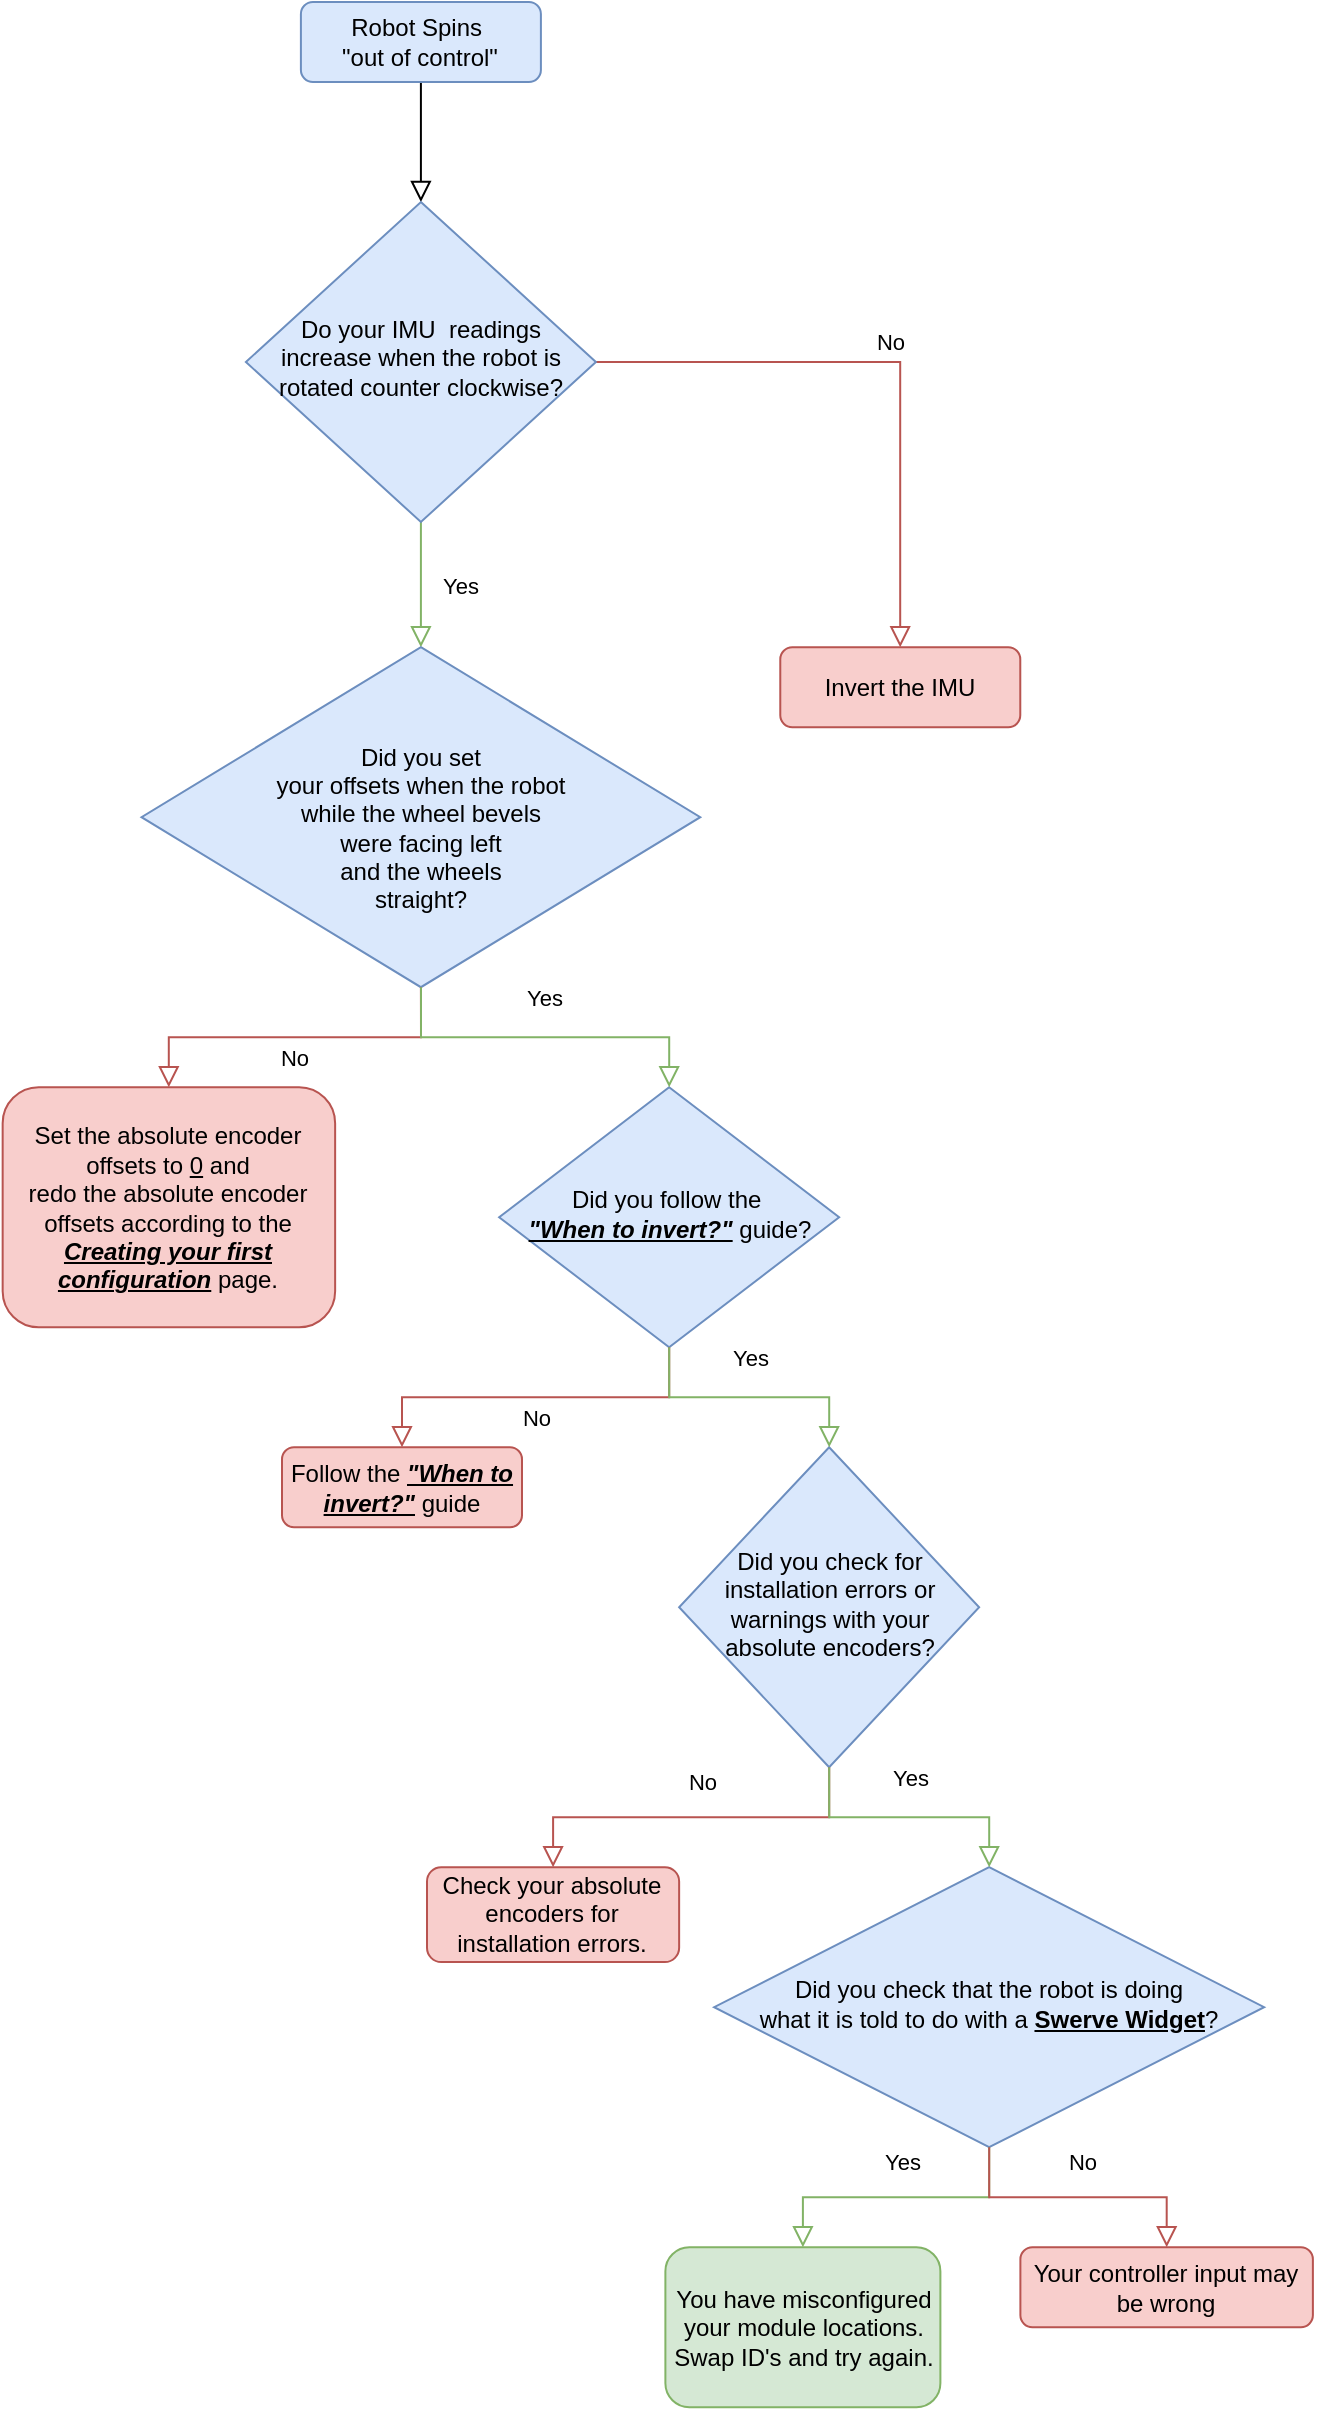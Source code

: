 <mxfile version="17.1.1" type="device"><diagram id="C5RBs43oDa-KdzZeNtuy" name="Page-1"><mxGraphModel dx="1185" dy="1834" grid="1" gridSize="10" guides="1" tooltips="1" connect="1" arrows="1" fold="1" page="1" pageScale="1" pageWidth="827" pageHeight="1169" math="0" shadow="0"><root><mxCell id="WIyWlLk6GJQsqaUBKTNV-0"/><mxCell id="WIyWlLk6GJQsqaUBKTNV-1" parent="WIyWlLk6GJQsqaUBKTNV-0"/><mxCell id="WIyWlLk6GJQsqaUBKTNV-2" value="" style="rounded=0;html=1;jettySize=auto;orthogonalLoop=1;fontSize=11;endArrow=block;endFill=0;endSize=8;strokeWidth=1;shadow=0;labelBackgroundColor=none;edgeStyle=orthogonalEdgeStyle;fontFamily=Helvetica;" parent="WIyWlLk6GJQsqaUBKTNV-1" source="WIyWlLk6GJQsqaUBKTNV-3" target="WIyWlLk6GJQsqaUBKTNV-6" edge="1"><mxGeometry relative="1" as="geometry"/></mxCell><mxCell id="WIyWlLk6GJQsqaUBKTNV-3" value="Robot Spins&amp;nbsp;&lt;br&gt;&quot;out of control&quot;" style="rounded=1;whiteSpace=wrap;html=1;fontSize=12;glass=0;strokeWidth=1;shadow=0;fontFamily=Helvetica;fillColor=#dae8fc;strokeColor=#6c8ebf;" parent="WIyWlLk6GJQsqaUBKTNV-1" vertex="1"><mxGeometry x="409.45" y="-250" width="120" height="40" as="geometry"/></mxCell><mxCell id="WIyWlLk6GJQsqaUBKTNV-4" value="Yes" style="rounded=0;html=1;jettySize=auto;orthogonalLoop=1;fontSize=11;endArrow=block;endFill=0;endSize=8;strokeWidth=1;shadow=0;labelBackgroundColor=default;edgeStyle=orthogonalEdgeStyle;fontFamily=Helvetica;entryX=0.5;entryY=0;entryDx=0;entryDy=0;fillColor=#d5e8d4;strokeColor=#82b366;" parent="WIyWlLk6GJQsqaUBKTNV-1" source="WIyWlLk6GJQsqaUBKTNV-6" target="A4UskfdQ5K4owVczdph5-12" edge="1"><mxGeometry y="20" relative="1" as="geometry"><mxPoint as="offset"/></mxGeometry></mxCell><mxCell id="WIyWlLk6GJQsqaUBKTNV-5" value="No" style="edgeStyle=orthogonalEdgeStyle;rounded=0;html=1;jettySize=auto;orthogonalLoop=1;fontSize=11;endArrow=block;endFill=0;endSize=8;strokeWidth=1;shadow=0;labelBackgroundColor=default;fontFamily=Helvetica;fillColor=#f8cecc;strokeColor=#b85450;" parent="WIyWlLk6GJQsqaUBKTNV-1" source="WIyWlLk6GJQsqaUBKTNV-6" target="WIyWlLk6GJQsqaUBKTNV-7" edge="1"><mxGeometry y="10" relative="1" as="geometry"><mxPoint as="offset"/></mxGeometry></mxCell><mxCell id="WIyWlLk6GJQsqaUBKTNV-6" value="Do your IMU&amp;nbsp; readings increase when the robot is rotated counter clockwise?" style="rhombus;whiteSpace=wrap;html=1;shadow=0;fontFamily=Helvetica;fontSize=12;align=center;strokeWidth=1;spacing=6;spacingTop=-4;fillColor=#dae8fc;strokeColor=#6c8ebf;" parent="WIyWlLk6GJQsqaUBKTNV-1" vertex="1"><mxGeometry x="381.95" y="-150" width="175" height="160" as="geometry"/></mxCell><mxCell id="WIyWlLk6GJQsqaUBKTNV-7" value="Invert the IMU" style="rounded=1;whiteSpace=wrap;html=1;fontSize=12;glass=0;strokeWidth=1;shadow=0;fontFamily=Helvetica;fillColor=#f8cecc;strokeColor=#b85450;" parent="WIyWlLk6GJQsqaUBKTNV-1" vertex="1"><mxGeometry x="649.14" y="72.61" width="120" height="40" as="geometry"/></mxCell><mxCell id="WIyWlLk6GJQsqaUBKTNV-10" value="Did you follow the&amp;nbsp;&lt;br&gt;&lt;u style=&quot;font-weight: bold ; font-style: italic&quot;&gt;&quot;When to invert?&quot;&lt;/u&gt;&amp;nbsp;guide?" style="rhombus;whiteSpace=wrap;html=1;shadow=0;fontFamily=Helvetica;fontSize=12;align=center;strokeWidth=1;spacing=6;spacingTop=-4;fillColor=#dae8fc;strokeColor=#6c8ebf;" parent="WIyWlLk6GJQsqaUBKTNV-1" vertex="1"><mxGeometry x="508.57" y="292.61" width="170" height="130" as="geometry"/></mxCell><mxCell id="WIyWlLk6GJQsqaUBKTNV-11" value="Follow the &lt;u style=&quot;font-weight: bold ; font-style: italic&quot;&gt;&quot;When to invert?&quot;&lt;/u&gt;&amp;nbsp;guide" style="rounded=1;whiteSpace=wrap;html=1;fontSize=12;glass=0;strokeWidth=1;shadow=0;fontFamily=Helvetica;fillColor=#f8cecc;strokeColor=#b85450;" parent="WIyWlLk6GJQsqaUBKTNV-1" vertex="1"><mxGeometry x="400" y="472.61" width="120" height="40" as="geometry"/></mxCell><mxCell id="WIyWlLk6GJQsqaUBKTNV-12" value="Check your absolute encoders for installation errors." style="rounded=1;whiteSpace=wrap;html=1;fontSize=12;glass=0;strokeWidth=1;shadow=0;fontFamily=Helvetica;fillColor=#f8cecc;strokeColor=#b85450;" parent="WIyWlLk6GJQsqaUBKTNV-1" vertex="1"><mxGeometry x="472.5" y="682.61" width="126.07" height="47.39" as="geometry"/></mxCell><mxCell id="A4UskfdQ5K4owVczdph5-1" value="Did you check for installation errors or warnings with your absolute encoders?" style="rhombus;whiteSpace=wrap;html=1;shadow=0;fontFamily=Helvetica;fontSize=12;align=center;strokeWidth=1;spacing=6;spacingTop=-4;fillColor=#dae8fc;strokeColor=#6c8ebf;" vertex="1" parent="WIyWlLk6GJQsqaUBKTNV-1"><mxGeometry x="598.57" y="472.61" width="150" height="160" as="geometry"/></mxCell><mxCell id="A4UskfdQ5K4owVczdph5-3" value="Did you check that the robot is doing &lt;br&gt;what it is told to do with a &lt;u&gt;&lt;b&gt;Swerve Widget&lt;/b&gt;&lt;/u&gt;?" style="rhombus;whiteSpace=wrap;html=1;shadow=0;fontFamily=Helvetica;fontSize=12;align=center;strokeWidth=1;spacing=6;spacingTop=-4;fillColor=#dae8fc;strokeColor=#6c8ebf;" vertex="1" parent="WIyWlLk6GJQsqaUBKTNV-1"><mxGeometry x="616.07" y="682.61" width="275" height="140" as="geometry"/></mxCell><mxCell id="A4UskfdQ5K4owVczdph5-6" value="Your controller input may be wrong" style="rounded=1;whiteSpace=wrap;html=1;fontSize=12;glass=0;strokeWidth=1;shadow=0;fontFamily=Helvetica;fillColor=#f8cecc;strokeColor=#b85450;" vertex="1" parent="WIyWlLk6GJQsqaUBKTNV-1"><mxGeometry x="769.195" y="872.61" width="146.25" height="40" as="geometry"/></mxCell><mxCell id="A4UskfdQ5K4owVczdph5-9" value="You have misconfigured your module locations. Swap ID's and try again." style="rounded=1;whiteSpace=wrap;html=1;fontSize=12;glass=0;strokeWidth=1;shadow=0;fontFamily=Helvetica;fillColor=#d5e8d4;strokeColor=#82b366;" vertex="1" parent="WIyWlLk6GJQsqaUBKTNV-1"><mxGeometry x="591.695" y="872.61" width="137.5" height="80" as="geometry"/></mxCell><mxCell id="A4UskfdQ5K4owVczdph5-12" value="&lt;br&gt;Did you set &lt;br&gt;your offsets when the robot &lt;br&gt;while the wheel bevels &lt;br&gt;were facing left &lt;br&gt;and the wheels &lt;br&gt;straight?" style="rhombus;shadow=0;fontFamily=Helvetica;fontSize=12;align=center;strokeWidth=1;spacing=6;spacingTop=-4;whiteSpace=wrap;html=1;horizontal=1;verticalAlign=middle;fillColor=#dae8fc;strokeColor=#6c8ebf;" vertex="1" parent="WIyWlLk6GJQsqaUBKTNV-1"><mxGeometry x="329.76" y="72.61" width="279.38" height="170" as="geometry"/></mxCell><mxCell id="A4UskfdQ5K4owVczdph5-14" value="No" style="edgeStyle=orthogonalEdgeStyle;rounded=0;html=1;jettySize=auto;orthogonalLoop=1;fontSize=11;endArrow=block;endFill=0;endSize=8;strokeWidth=1;shadow=0;labelBackgroundColor=default;fontFamily=Helvetica;exitX=0.5;exitY=1;exitDx=0;exitDy=0;fillColor=#f8cecc;strokeColor=#b85450;" edge="1" parent="WIyWlLk6GJQsqaUBKTNV-1" source="A4UskfdQ5K4owVczdph5-12" target="A4UskfdQ5K4owVczdph5-15"><mxGeometry y="10" relative="1" as="geometry"><mxPoint as="offset"/><mxPoint x="499.375" y="260" as="sourcePoint"/><mxPoint x="480" y="470" as="targetPoint"/></mxGeometry></mxCell><mxCell id="A4UskfdQ5K4owVczdph5-15" value="Set the absolute encoder offsets to &lt;u&gt;0&lt;/u&gt;&amp;nbsp;and&lt;br&gt;redo the absolute encoder offsets according to the &lt;u style=&quot;font-weight: bold ; font-style: italic&quot;&gt;Creating your first configuration&lt;/u&gt;&amp;nbsp;page." style="rounded=1;whiteSpace=wrap;html=1;fontSize=12;glass=0;strokeWidth=1;shadow=0;fontFamily=Helvetica;fillColor=#f8cecc;strokeColor=#b85450;" vertex="1" parent="WIyWlLk6GJQsqaUBKTNV-1"><mxGeometry x="260.33" y="292.61" width="166.24" height="120" as="geometry"/></mxCell><mxCell id="A4UskfdQ5K4owVczdph5-16" value="No" style="edgeStyle=orthogonalEdgeStyle;rounded=0;html=1;jettySize=auto;orthogonalLoop=1;fontSize=11;endArrow=block;endFill=0;endSize=8;strokeWidth=1;shadow=0;labelBackgroundColor=default;fontFamily=Helvetica;fillColor=#f8cecc;strokeColor=#b85450;" edge="1" parent="WIyWlLk6GJQsqaUBKTNV-1" source="WIyWlLk6GJQsqaUBKTNV-10" target="WIyWlLk6GJQsqaUBKTNV-11"><mxGeometry y="10" relative="1" as="geometry"><mxPoint as="offset"/><mxPoint x="210.005" y="497.39" as="sourcePoint"/><mxPoint x="594.907" y="230.002" as="targetPoint"/></mxGeometry></mxCell><mxCell id="A4UskfdQ5K4owVczdph5-17" value="No" style="edgeStyle=orthogonalEdgeStyle;rounded=0;html=1;jettySize=auto;orthogonalLoop=1;fontSize=11;endArrow=block;endFill=0;endSize=8;strokeWidth=1;shadow=0;labelBackgroundColor=default;fontFamily=Helvetica;fillColor=#f8cecc;strokeColor=#b85450;" edge="1" parent="WIyWlLk6GJQsqaUBKTNV-1" source="A4UskfdQ5K4owVczdph5-1" target="WIyWlLk6GJQsqaUBKTNV-12"><mxGeometry x="-0.058" y="-18" relative="1" as="geometry"><mxPoint as="offset"/><mxPoint x="355.333" y="432.607" as="sourcePoint"/><mxPoint x="450.333" y="482.61" as="targetPoint"/></mxGeometry></mxCell><mxCell id="A4UskfdQ5K4owVczdph5-18" value="Yes" style="rounded=0;html=1;jettySize=auto;orthogonalLoop=1;fontSize=11;endArrow=block;endFill=0;endSize=8;strokeWidth=1;shadow=0;labelBackgroundColor=default;edgeStyle=orthogonalEdgeStyle;fontFamily=Helvetica;fillColor=#d5e8d4;strokeColor=#82b366;" edge="1" parent="WIyWlLk6GJQsqaUBKTNV-1" source="A4UskfdQ5K4owVczdph5-12" target="WIyWlLk6GJQsqaUBKTNV-10"><mxGeometry y="20" relative="1" as="geometry"><mxPoint as="offset"/><mxPoint x="559.5" y="32.564" as="sourcePoint"/><mxPoint x="479.45" y="82.61" as="targetPoint"/></mxGeometry></mxCell><mxCell id="A4UskfdQ5K4owVczdph5-19" value="Yes" style="rounded=0;html=1;jettySize=auto;orthogonalLoop=1;fontSize=11;endArrow=block;endFill=0;endSize=8;strokeWidth=1;shadow=0;labelBackgroundColor=default;edgeStyle=orthogonalEdgeStyle;fontFamily=Helvetica;fillColor=#d5e8d4;strokeColor=#82b366;" edge="1" parent="WIyWlLk6GJQsqaUBKTNV-1" source="WIyWlLk6GJQsqaUBKTNV-10" target="A4UskfdQ5K4owVczdph5-1"><mxGeometry y="20" relative="1" as="geometry"><mxPoint as="offset"/><mxPoint x="74.17" y="400.0" as="sourcePoint"/><mxPoint x="-49.997" y="450.033" as="targetPoint"/></mxGeometry></mxCell><mxCell id="A4UskfdQ5K4owVczdph5-20" value="Yes" style="rounded=0;html=1;jettySize=auto;orthogonalLoop=1;fontSize=11;endArrow=block;endFill=0;endSize=8;strokeWidth=1;shadow=0;labelBackgroundColor=default;edgeStyle=orthogonalEdgeStyle;fontFamily=Helvetica;fillColor=#d5e8d4;strokeColor=#82b366;" edge="1" parent="WIyWlLk6GJQsqaUBKTNV-1" source="A4UskfdQ5K4owVczdph5-1" target="A4UskfdQ5K4owVczdph5-3"><mxGeometry y="20" relative="1" as="geometry"><mxPoint as="offset"/><mxPoint x="157.503" y="490.027" as="sourcePoint"/><mxPoint x="60.003" y="567.424" as="targetPoint"/></mxGeometry></mxCell><mxCell id="A4UskfdQ5K4owVczdph5-21" value="Yes" style="rounded=0;html=1;jettySize=auto;orthogonalLoop=1;fontSize=11;endArrow=block;endFill=0;endSize=8;strokeWidth=1;shadow=0;labelBackgroundColor=default;edgeStyle=orthogonalEdgeStyle;fontFamily=Helvetica;fillColor=#d5e8d4;strokeColor=#82b366;" edge="1" parent="WIyWlLk6GJQsqaUBKTNV-1" source="A4UskfdQ5K4owVczdph5-3" target="A4UskfdQ5K4owVczdph5-9"><mxGeometry x="-0.042" y="-18" relative="1" as="geometry"><mxPoint as="offset"/><mxPoint x="518.203" y="810.027" as="sourcePoint"/><mxPoint x="420.703" y="887.424" as="targetPoint"/></mxGeometry></mxCell><mxCell id="A4UskfdQ5K4owVczdph5-22" value="No" style="edgeStyle=orthogonalEdgeStyle;rounded=0;html=1;jettySize=auto;orthogonalLoop=1;fontSize=11;endArrow=block;endFill=0;endSize=8;strokeWidth=1;shadow=0;labelBackgroundColor=default;fontFamily=Helvetica;fillColor=#f8cecc;strokeColor=#b85450;" edge="1" parent="WIyWlLk6GJQsqaUBKTNV-1" source="A4UskfdQ5K4owVczdph5-3" target="A4UskfdQ5K4owVczdph5-6"><mxGeometry x="0.029" y="18" relative="1" as="geometry"><mxPoint as="offset"/><mxPoint x="470.0" y="822.61" as="sourcePoint"/><mxPoint x="570.003" y="925.22" as="targetPoint"/></mxGeometry></mxCell></root></mxGraphModel></diagram></mxfile>